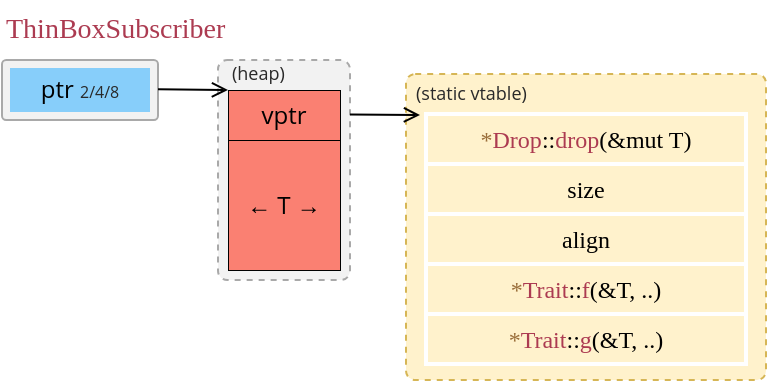 <mxfile scale="1" border="5">
    <diagram name="第 1 页" id="UIN3GO888B8rErfqDr5A">
        <mxGraphModel dx="613" dy="465" grid="1" gridSize="10" guides="1" tooltips="1" connect="1" arrows="1" fold="1" page="1" pageScale="1" pageWidth="827" pageHeight="1169" math="0" shadow="0">
            <root>
                <mxCell id="0"/>
                <mxCell id="1" parent="0"/>
                <mxCell id="mdJHNkCio0da5D6LIcqN-1" value="&lt;font style=&quot;color: rgb(172, 59, 81);&quot;&gt;ThinBoxSubscriber&lt;/font&gt;" style="text;html=1;align=left;verticalAlign=middle;whiteSpace=wrap;rounded=0;fontFamily=Fira Code;fontSource=https%3A%2F%2Ffonts.googleapis.com%2Fcss%3Ffamily%3DFira%2BCode;fontSize=14;" parent="1" vertex="1">
                    <mxGeometry x="160" y="160" width="160" height="30" as="geometry"/>
                </mxCell>
                <mxCell id="mdJHNkCio0da5D6LIcqN-2" value="" style="rounded=1;whiteSpace=wrap;html=1;strokeColor=#A9A9A9;arcSize=7;fillColor=#F2F2F2;" parent="1" vertex="1">
                    <mxGeometry x="160" y="190" width="78" height="30" as="geometry"/>
                </mxCell>
                <mxCell id="mdJHNkCio0da5D6LIcqN-3" value="ptr &lt;font style=&quot;font-size: 8px; color: rgb(41, 41, 41);&quot;&gt;2/4/8&lt;/font&gt;" style="rounded=0;whiteSpace=wrap;html=1;strokeColor=none;fillColor=#87CEFA;fontFamily=Open Sans;fontSource=https%3A%2F%2Ffonts.googleapis.com%2Fcss%3Ffamily%3DOpen%2BSans;" parent="1" vertex="1">
                    <mxGeometry x="164" y="194" width="70" height="22" as="geometry"/>
                </mxCell>
                <mxCell id="mdJHNkCio0da5D6LIcqN-6" value="" style="rounded=1;whiteSpace=wrap;html=1;strokeColor=#A9A9A9;arcSize=7;fillColor=#F2F2F2;dashed=1;" parent="1" vertex="1">
                    <mxGeometry x="268" y="190" width="66" height="110" as="geometry"/>
                </mxCell>
                <mxCell id="mdJHNkCio0da5D6LIcqN-7" value="← T →" style="rounded=0;whiteSpace=wrap;html=1;strokeColor=default;fillColor=#FA8072;fontFamily=Open Sans;fontSource=https%3A%2F%2Ffonts.googleapis.com%2Fcss%3Ffamily%3DOpen%2BSans;strokeWidth=0.5;" parent="1" vertex="1">
                    <mxGeometry x="273" y="230" width="56" height="65" as="geometry"/>
                </mxCell>
                <mxCell id="mdJHNkCio0da5D6LIcqN-11" value="" style="rounded=1;whiteSpace=wrap;html=1;strokeColor=#d6b656;arcSize=3;fillColor=#fff2cc;dashed=1;" parent="1" vertex="1">
                    <mxGeometry x="362" y="197" width="180" height="153" as="geometry"/>
                </mxCell>
                <mxCell id="mdJHNkCio0da5D6LIcqN-15" value="(static vtable)" style="text;whiteSpace=wrap;html=1;fontFamily=Open Sans;fontSource=https%3A%2F%2Ffonts.googleapis.com%2Fcss%3Ffamily%3DOpen%2BSans;fontColor=#292929;fontSize=9;align=left;labelPosition=center;verticalLabelPosition=middle;verticalAlign=middle;" parent="1" vertex="1">
                    <mxGeometry x="365" y="197" width="70" height="20" as="geometry"/>
                </mxCell>
                <mxCell id="mdJHNkCio0da5D6LIcqN-16" value="&lt;font style=&quot;color: rgb(154, 110, 58);&quot;&gt;*&lt;/font&gt;&lt;font style=&quot;color: rgb(172, 59, 81);&quot;&gt;Drop&lt;/font&gt;::&lt;font style=&quot;color: rgb(172, 59, 81);&quot;&gt;drop&lt;/font&gt;(&amp;amp;mut T)" style="rounded=0;whiteSpace=wrap;html=1;strokeColor=#FFFFFF;fillColor=none;strokeWidth=2;fontFamily=Fira Code;fontSource=https%3A%2F%2Ffonts.googleapis.com%2Fcss%3Ffamily%3DFira%2BCode;" parent="1" vertex="1">
                    <mxGeometry x="372" y="217" width="160" height="25" as="geometry"/>
                </mxCell>
                <mxCell id="mdJHNkCio0da5D6LIcqN-17" value="size" style="rounded=0;whiteSpace=wrap;html=1;strokeColor=#FFFFFF;fillColor=none;strokeWidth=2;fontFamily=Fira Code;fontSource=https%3A%2F%2Ffonts.googleapis.com%2Fcss%3Ffamily%3DFira%2BCode;" parent="1" vertex="1">
                    <mxGeometry x="372" y="242" width="160" height="25" as="geometry"/>
                </mxCell>
                <mxCell id="mdJHNkCio0da5D6LIcqN-18" value="align" style="rounded=0;whiteSpace=wrap;html=1;strokeColor=#FFFFFF;fillColor=none;strokeWidth=2;fontFamily=Fira Code;fontSource=https%3A%2F%2Ffonts.googleapis.com%2Fcss%3Ffamily%3DFira%2BCode;" parent="1" vertex="1">
                    <mxGeometry x="372" y="267" width="160" height="25" as="geometry"/>
                </mxCell>
                <mxCell id="mdJHNkCio0da5D6LIcqN-19" value="&lt;font style=&quot;color: rgb(154, 110, 58);&quot;&gt;*&lt;/font&gt;&lt;font style=&quot;color: rgb(172, 59, 81);&quot;&gt;Trait&lt;/font&gt;::&lt;font style=&quot;color: rgb(172, 59, 81);&quot;&gt;f&lt;/font&gt;(&amp;amp;T, ..)" style="rounded=0;whiteSpace=wrap;html=1;strokeColor=#FFFFFF;fillColor=none;strokeWidth=2;fontFamily=Fira Code;fontSource=https%3A%2F%2Ffonts.googleapis.com%2Fcss%3Ffamily%3DFira%2BCode;" parent="1" vertex="1">
                    <mxGeometry x="372" y="292" width="160" height="25" as="geometry"/>
                </mxCell>
                <mxCell id="mdJHNkCio0da5D6LIcqN-20" value="&lt;font style=&quot;color: rgb(154, 110, 58);&quot;&gt;*&lt;/font&gt;&lt;font style=&quot;color: rgb(172, 59, 81);&quot;&gt;Trait&lt;/font&gt;::&lt;font style=&quot;color: rgb(172, 59, 81);&quot;&gt;g&lt;/font&gt;(&amp;amp;T, ..)" style="rounded=0;whiteSpace=wrap;html=1;strokeColor=#FFFFFF;fillColor=none;strokeWidth=2;fontFamily=Fira Code;fontSource=https%3A%2F%2Ffonts.googleapis.com%2Fcss%3Ffamily%3DFira%2BCode;" parent="1" vertex="1">
                    <mxGeometry x="372" y="317" width="160" height="25" as="geometry"/>
                </mxCell>
                <mxCell id="3" value="vptr" style="rounded=0;whiteSpace=wrap;html=1;strokeColor=default;fillColor=#FA8072;fontFamily=Open Sans;fontSource=https%3A%2F%2Ffonts.googleapis.com%2Fcss%3Ffamily%3DOpen%2BSans;strokeWidth=0.5;" parent="1" vertex="1">
                    <mxGeometry x="273" y="205" width="56" height="25" as="geometry"/>
                </mxCell>
                <mxCell id="4" value="" style="endArrow=none;html=1;rounded=0;startArrow=open;startFill=0;exitX=0;exitY=0;exitDx=0;exitDy=0;" parent="1" source="3" edge="1">
                    <mxGeometry width="50" height="50" relative="1" as="geometry">
                        <mxPoint x="260.34" y="204.66" as="sourcePoint"/>
                        <mxPoint x="238.0" y="204.66" as="targetPoint"/>
                    </mxGeometry>
                </mxCell>
                <mxCell id="7" value="(heap)" style="text;whiteSpace=wrap;html=1;fontFamily=Open Sans;fontSource=https%3A%2F%2Ffonts.googleapis.com%2Fcss%3Ffamily%3DOpen%2BSans;fontColor=#292929;fontSize=9;align=left;labelPosition=center;verticalLabelPosition=middle;verticalAlign=middle;" parent="1" vertex="1">
                    <mxGeometry x="273" y="187" width="70" height="20" as="geometry"/>
                </mxCell>
                <mxCell id="8" value="" style="endArrow=none;html=1;rounded=0;startArrow=open;startFill=0;exitX=0;exitY=0;exitDx=0;exitDy=0;" edge="1" parent="1">
                    <mxGeometry width="50" height="50" relative="1" as="geometry">
                        <mxPoint x="369" y="217.55" as="sourcePoint"/>
                        <mxPoint x="334" y="217.21" as="targetPoint"/>
                    </mxGeometry>
                </mxCell>
            </root>
        </mxGraphModel>
    </diagram>
</mxfile>